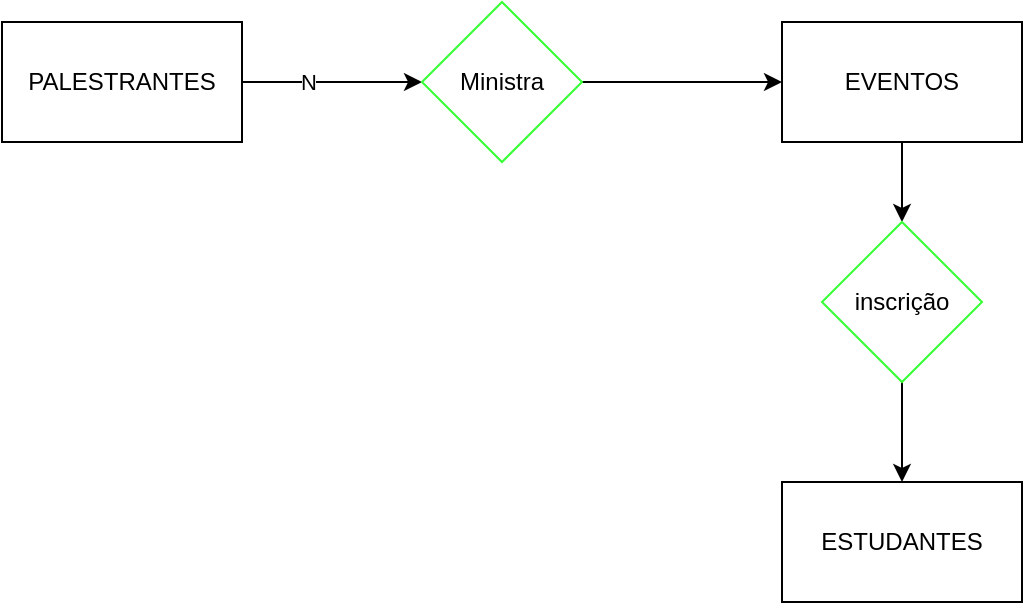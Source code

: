 <mxfile>
    <diagram id="VtttA5MunnbE7uY_BorR" name="Página-1">
        <mxGraphModel dx="673" dy="614" grid="1" gridSize="10" guides="1" tooltips="1" connect="1" arrows="1" fold="1" page="1" pageScale="1" pageWidth="827" pageHeight="1169" background="none" math="0" shadow="0">
            <root>
                <mxCell id="0"/>
                <mxCell id="1" parent="0"/>
                <mxCell id="23" style="edgeStyle=none;html=1;" edge="1" parent="1" source="2" target="20">
                    <mxGeometry relative="1" as="geometry"/>
                </mxCell>
                <mxCell id="2" value="EVENTOS" style="rounded=0;whiteSpace=wrap;html=1;" parent="1" vertex="1">
                    <mxGeometry x="540" y="110" width="120" height="60" as="geometry"/>
                </mxCell>
                <mxCell id="4" value="ESTUDANTES" style="rounded=0;whiteSpace=wrap;html=1;" parent="1" vertex="1">
                    <mxGeometry x="540" y="340" width="120" height="60" as="geometry"/>
                </mxCell>
                <mxCell id="21" style="edgeStyle=none;html=1;" edge="1" parent="1" source="6" target="16">
                    <mxGeometry relative="1" as="geometry"/>
                </mxCell>
                <mxCell id="25" value="N" style="edgeLabel;html=1;align=center;verticalAlign=middle;resizable=0;points=[];" vertex="1" connectable="0" parent="21">
                    <mxGeometry x="-0.267" relative="1" as="geometry">
                        <mxPoint as="offset"/>
                    </mxGeometry>
                </mxCell>
                <mxCell id="6" value="PALESTRANTES" style="rounded=0;whiteSpace=wrap;html=1;" parent="1" vertex="1">
                    <mxGeometry x="150" y="110" width="120" height="60" as="geometry"/>
                </mxCell>
                <mxCell id="22" style="edgeStyle=none;html=1;entryX=0;entryY=0.5;entryDx=0;entryDy=0;" edge="1" parent="1" source="16" target="2">
                    <mxGeometry relative="1" as="geometry"/>
                </mxCell>
                <mxCell id="16" value="Ministra" style="rhombus;whiteSpace=wrap;html=1;strokeColor=#33FF33;" parent="1" vertex="1">
                    <mxGeometry x="360" y="100" width="80" height="80" as="geometry"/>
                </mxCell>
                <mxCell id="24" style="edgeStyle=none;html=1;entryX=0.5;entryY=0;entryDx=0;entryDy=0;" edge="1" parent="1" source="20" target="4">
                    <mxGeometry relative="1" as="geometry"/>
                </mxCell>
                <mxCell id="20" value="inscrição" style="rhombus;whiteSpace=wrap;html=1;strokeColor=#33FF33;" parent="1" vertex="1">
                    <mxGeometry x="560" y="210" width="80" height="80" as="geometry"/>
                </mxCell>
            </root>
        </mxGraphModel>
    </diagram>
</mxfile>